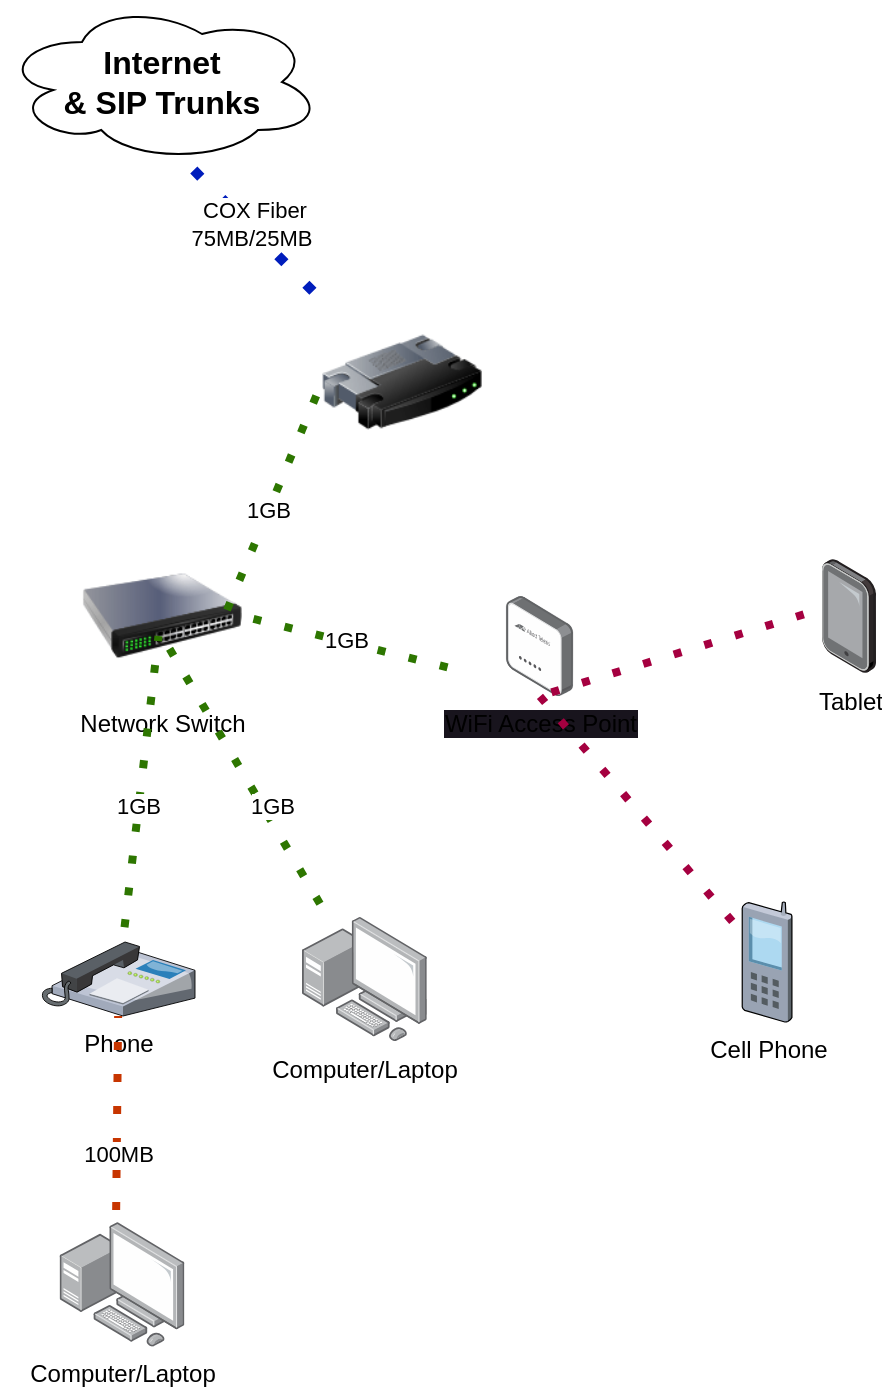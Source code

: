 <mxfile version="22.1.5" type="github">
  <diagram name="Page-1" id="gzVRXibs-2J19YMInExY">
    <mxGraphModel dx="1275" dy="1135" grid="1" gridSize="10" guides="1" tooltips="1" connect="1" arrows="1" fold="1" page="1" pageScale="1" pageWidth="850" pageHeight="1100" math="0" shadow="0">
      <root>
        <mxCell id="0" />
        <mxCell id="1" parent="0" />
        <mxCell id="BSNR5_jXF32KmeUZUF7c-1" value="&lt;b&gt;&lt;font style=&quot;font-size: 16px;&quot;&gt;Internet&lt;br&gt;&amp;amp; SIP Trunks&lt;br&gt;&lt;/font&gt;&lt;/b&gt;" style="ellipse;shape=cloud;whiteSpace=wrap;html=1;" parent="1" vertex="1">
          <mxGeometry x="70" y="20" width="160" height="80" as="geometry" />
        </mxCell>
        <mxCell id="BSNR5_jXF32KmeUZUF7c-2" value="Network Switch&lt;br&gt;" style="image;html=1;image=img/lib/clip_art/networking/Switch_128x128.png" parent="1" vertex="1">
          <mxGeometry x="110" y="287" width="80" height="80" as="geometry" />
        </mxCell>
        <mxCell id="BSNR5_jXF32KmeUZUF7c-3" value="" style="endArrow=none;dashed=1;html=1;dashPattern=1 3;strokeWidth=5;rounded=0;entryX=0.55;entryY=0.95;entryDx=0;entryDy=0;entryPerimeter=0;fillColor=#0050ef;strokeColor=#001DBC;flowAnimation=1;" parent="1" source="BSNR5_jXF32KmeUZUF7c-23" target="BSNR5_jXF32KmeUZUF7c-1" edge="1">
          <mxGeometry width="50" height="50" relative="1" as="geometry">
            <mxPoint x="390" y="530" as="sourcePoint" />
            <mxPoint x="440" y="480" as="targetPoint" />
          </mxGeometry>
        </mxCell>
        <mxCell id="BSNR5_jXF32KmeUZUF7c-20" value="COX Fiber&lt;br&gt;75MB/25MB&amp;nbsp;" style="edgeLabel;html=1;align=center;verticalAlign=middle;resizable=0;points=[];" parent="BSNR5_jXF32KmeUZUF7c-3" vertex="1" connectable="0">
          <mxGeometry x="0.014" y="-3" relative="1" as="geometry">
            <mxPoint as="offset" />
          </mxGeometry>
        </mxCell>
        <mxCell id="BSNR5_jXF32KmeUZUF7c-4" value="Phone" style="verticalLabelPosition=bottom;sketch=0;aspect=fixed;html=1;verticalAlign=top;strokeColor=none;align=center;outlineConnect=0;shape=mxgraph.citrix.ip_phone;" parent="1" vertex="1">
          <mxGeometry x="90" y="490" width="76.5" height="37" as="geometry" />
        </mxCell>
        <mxCell id="BSNR5_jXF32KmeUZUF7c-5" value="Computer/Laptop" style="image;points=[];aspect=fixed;html=1;align=center;shadow=0;dashed=0;image=img/lib/allied_telesis/computer_and_terminals/Personal_Computer_with_Server.svg;" parent="1" vertex="1">
          <mxGeometry x="220" y="477.3" width="62.4" height="62.4" as="geometry" />
        </mxCell>
        <mxCell id="BSNR5_jXF32KmeUZUF7c-6" value="&lt;span style=&quot;background-color: rgb(24, 20, 29);&quot;&gt;WiFi Access Point&lt;/span&gt;" style="html=1;image=img/lib/allied_telesis/wireless/Access_Point_Indoor.svg;verticalLabelPosition=bottom;labelBackgroundColor=default;verticalAlign=top;strokeWidth=2;strokeColor=#0080F0;shadow=0;dashed=0;shape=image;pointerEvents=1;points=[];aspect=fixed;" parent="1" vertex="1">
          <mxGeometry x="300" y="317" width="77.6" height="50" as="geometry" />
        </mxCell>
        <mxCell id="BSNR5_jXF32KmeUZUF7c-7" value="Tablet" style="image;points=[];aspect=fixed;html=1;align=center;shadow=0;dashed=0;image=img/lib/allied_telesis/computer_and_terminals/Tablet.svg;" parent="1" vertex="1">
          <mxGeometry x="480" y="298.5" width="27" height="57" as="geometry" />
        </mxCell>
        <mxCell id="BSNR5_jXF32KmeUZUF7c-8" value="Cell Phone&lt;br&gt;" style="verticalLabelPosition=bottom;sketch=0;aspect=fixed;html=1;verticalAlign=top;strokeColor=none;align=center;outlineConnect=0;shape=mxgraph.citrix.cell_phone;" parent="1" vertex="1">
          <mxGeometry x="440" y="470" width="25" height="60" as="geometry" />
        </mxCell>
        <mxCell id="BSNR5_jXF32KmeUZUF7c-9" value="" style="endArrow=none;dashed=1;html=1;dashPattern=1 3;strokeWidth=4;rounded=0;entryX=1;entryY=0.5;entryDx=0;entryDy=0;exitX=0;exitY=0.75;exitDx=0;exitDy=0;fillColor=#60a917;strokeColor=#2D7600;flowAnimation=1;" parent="1" source="BSNR5_jXF32KmeUZUF7c-6" target="BSNR5_jXF32KmeUZUF7c-2" edge="1">
          <mxGeometry width="50" height="50" relative="1" as="geometry">
            <mxPoint x="390" y="530" as="sourcePoint" />
            <mxPoint x="440" y="480" as="targetPoint" />
            <Array as="points" />
          </mxGeometry>
        </mxCell>
        <mxCell id="BSNR5_jXF32KmeUZUF7c-19" value="1GB" style="edgeLabel;html=1;align=center;verticalAlign=middle;resizable=0;points=[];" parent="BSNR5_jXF32KmeUZUF7c-9" vertex="1" connectable="0">
          <mxGeometry x="0.059" y="-1" relative="1" as="geometry">
            <mxPoint as="offset" />
          </mxGeometry>
        </mxCell>
        <mxCell id="BSNR5_jXF32KmeUZUF7c-10" value="" style="endArrow=none;dashed=1;html=1;dashPattern=1 3;strokeWidth=4;rounded=0;entryX=0.478;entryY=0.625;entryDx=0;entryDy=0;fillColor=#60a917;strokeColor=#2D7600;flowAnimation=1;entryPerimeter=0;" parent="1" source="BSNR5_jXF32KmeUZUF7c-4" target="BSNR5_jXF32KmeUZUF7c-2" edge="1">
          <mxGeometry width="50" height="50" relative="1" as="geometry">
            <mxPoint x="282" y="280" as="sourcePoint" />
            <mxPoint x="170" y="270" as="targetPoint" />
          </mxGeometry>
        </mxCell>
        <mxCell id="BSNR5_jXF32KmeUZUF7c-17" value="1GB" style="edgeLabel;html=1;align=center;verticalAlign=middle;resizable=0;points=[];" parent="BSNR5_jXF32KmeUZUF7c-10" vertex="1" connectable="0">
          <mxGeometry x="-0.11" y="1" relative="1" as="geometry">
            <mxPoint as="offset" />
          </mxGeometry>
        </mxCell>
        <mxCell id="BSNR5_jXF32KmeUZUF7c-11" value="" style="endArrow=none;dashed=1;html=1;dashPattern=1 3;strokeWidth=4;rounded=0;entryX=0.5;entryY=0.625;entryDx=0;entryDy=0;fillColor=#60a917;strokeColor=#2D7600;flowAnimation=1;entryPerimeter=0;" parent="1" source="BSNR5_jXF32KmeUZUF7c-5" target="BSNR5_jXF32KmeUZUF7c-2" edge="1">
          <mxGeometry width="50" height="50" relative="1" as="geometry">
            <mxPoint x="292" y="290" as="sourcePoint" />
            <mxPoint x="180" y="280" as="targetPoint" />
          </mxGeometry>
        </mxCell>
        <mxCell id="BSNR5_jXF32KmeUZUF7c-18" value="1GB" style="edgeLabel;html=1;align=center;verticalAlign=middle;resizable=0;points=[];" parent="BSNR5_jXF32KmeUZUF7c-11" vertex="1" connectable="0">
          <mxGeometry x="-0.239" y="-4" relative="1" as="geometry">
            <mxPoint as="offset" />
          </mxGeometry>
        </mxCell>
        <mxCell id="BSNR5_jXF32KmeUZUF7c-12" value="" style="endArrow=none;dashed=1;html=1;dashPattern=1 3;strokeWidth=4;rounded=0;entryX=0.5;entryY=1;entryDx=0;entryDy=0;fillColor=#d80073;strokeColor=#A50040;flowAnimation=1;" parent="1" source="BSNR5_jXF32KmeUZUF7c-8" target="BSNR5_jXF32KmeUZUF7c-6" edge="1">
          <mxGeometry width="50" height="50" relative="1" as="geometry">
            <mxPoint x="302" y="300" as="sourcePoint" />
            <mxPoint x="190" y="290" as="targetPoint" />
          </mxGeometry>
        </mxCell>
        <mxCell id="BSNR5_jXF32KmeUZUF7c-13" value="" style="endArrow=none;dashed=1;html=1;dashPattern=1 3;strokeWidth=4;rounded=0;entryX=0.5;entryY=1;entryDx=0;entryDy=0;fillColor=#d80073;strokeColor=#A50040;flowAnimation=1;exitX=-0.074;exitY=0.447;exitDx=0;exitDy=0;exitPerimeter=0;" parent="1" source="BSNR5_jXF32KmeUZUF7c-7" target="BSNR5_jXF32KmeUZUF7c-6" edge="1">
          <mxGeometry width="50" height="50" relative="1" as="geometry">
            <mxPoint x="436" y="453" as="sourcePoint" />
            <mxPoint x="332" y="310" as="targetPoint" />
            <Array as="points" />
          </mxGeometry>
        </mxCell>
        <mxCell id="BSNR5_jXF32KmeUZUF7c-14" value="Computer/Laptop" style="image;points=[];aspect=fixed;html=1;align=center;shadow=0;dashed=0;image=img/lib/allied_telesis/computer_and_terminals/Personal_Computer_with_Server.svg;" parent="1" vertex="1">
          <mxGeometry x="98.8" y="630" width="62.4" height="62.4" as="geometry" />
        </mxCell>
        <mxCell id="BSNR5_jXF32KmeUZUF7c-15" value="" style="endArrow=none;dashed=1;html=1;dashPattern=1 3;strokeWidth=4;rounded=0;fillColor=#fa6800;strokeColor=#C73500;flowAnimation=1;exitX=0.452;exitY=0.024;exitDx=0;exitDy=0;exitPerimeter=0;" parent="1" source="BSNR5_jXF32KmeUZUF7c-14" target="BSNR5_jXF32KmeUZUF7c-4" edge="1">
          <mxGeometry width="50" height="50" relative="1" as="geometry">
            <mxPoint x="245" y="487" as="sourcePoint" />
            <mxPoint x="140" y="570" as="targetPoint" />
          </mxGeometry>
        </mxCell>
        <mxCell id="BSNR5_jXF32KmeUZUF7c-16" value="100MB" style="edgeLabel;html=1;align=center;verticalAlign=middle;resizable=0;points=[];" parent="BSNR5_jXF32KmeUZUF7c-15" vertex="1" connectable="0">
          <mxGeometry x="-0.311" relative="1" as="geometry">
            <mxPoint as="offset" />
          </mxGeometry>
        </mxCell>
        <mxCell id="BSNR5_jXF32KmeUZUF7c-23" value="" style="image;html=1;image=img/lib/clip_art/networking/Router_128x128.png" parent="1" vertex="1">
          <mxGeometry x="230" y="170" width="80" height="80" as="geometry" />
        </mxCell>
        <mxCell id="BSNR5_jXF32KmeUZUF7c-24" value="" style="endArrow=none;dashed=1;html=1;dashPattern=1 3;strokeWidth=4;rounded=0;entryX=0.875;entryY=0.538;entryDx=0;entryDy=0;exitX=0;exitY=0.5;exitDx=0;exitDy=0;fillColor=#60a917;strokeColor=#2D7600;flowAnimation=1;entryPerimeter=0;" parent="1" source="BSNR5_jXF32KmeUZUF7c-23" target="BSNR5_jXF32KmeUZUF7c-2" edge="1">
          <mxGeometry width="50" height="50" relative="1" as="geometry">
            <mxPoint x="310" y="365" as="sourcePoint" />
            <mxPoint x="200" y="337" as="targetPoint" />
            <Array as="points" />
          </mxGeometry>
        </mxCell>
        <mxCell id="BSNR5_jXF32KmeUZUF7c-25" value="1GB" style="edgeLabel;html=1;align=center;verticalAlign=middle;resizable=0;points=[];" parent="BSNR5_jXF32KmeUZUF7c-24" vertex="1" connectable="0">
          <mxGeometry x="0.059" y="-1" relative="1" as="geometry">
            <mxPoint as="offset" />
          </mxGeometry>
        </mxCell>
      </root>
    </mxGraphModel>
  </diagram>
</mxfile>
